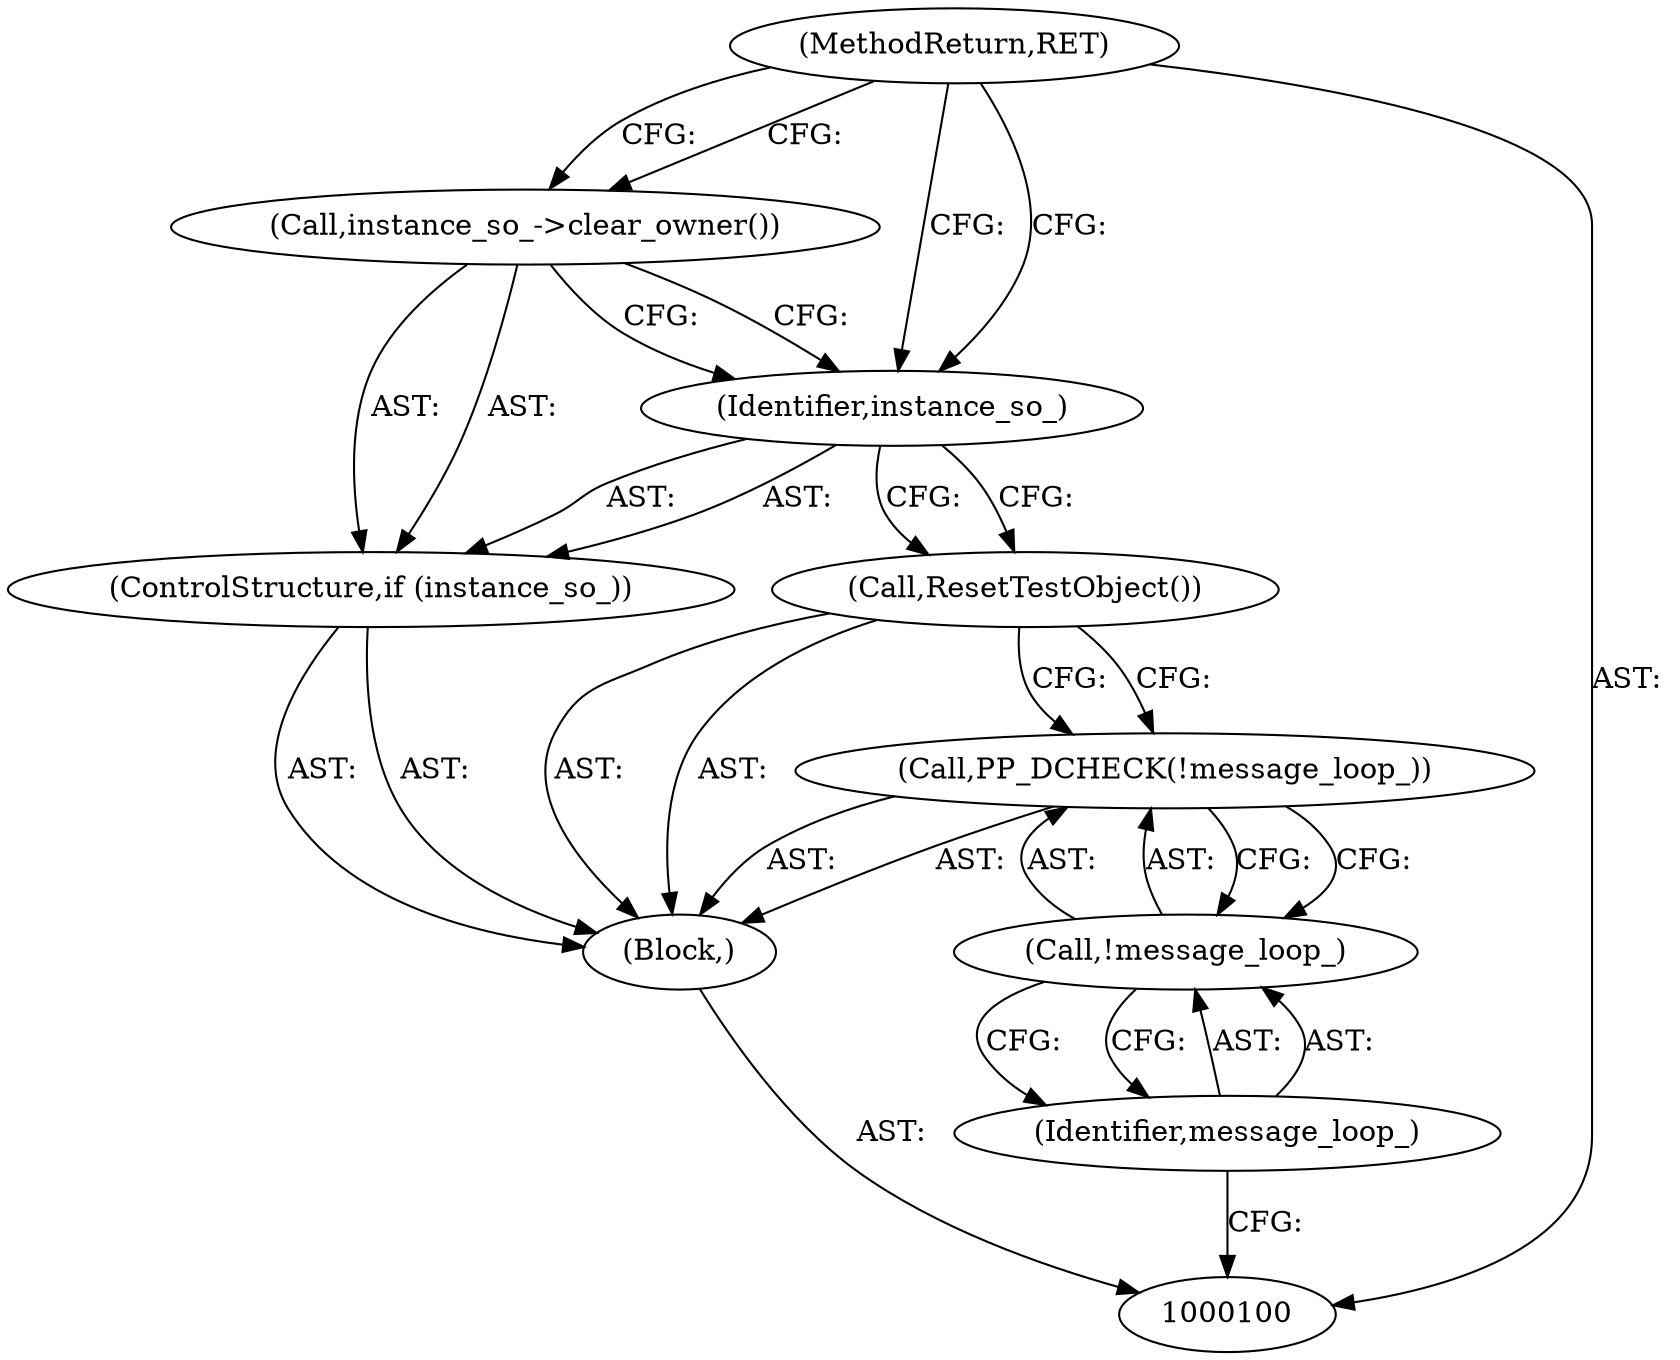 digraph "0_Chrome_dd77c2a41c72589d929db0592565125ca629fb2c_5" {
"1000109" [label="(MethodReturn,RET)"];
"1000101" [label="(Block,)"];
"1000103" [label="(Call,!message_loop_)"];
"1000104" [label="(Identifier,message_loop_)"];
"1000102" [label="(Call,PP_DCHECK(!message_loop_))"];
"1000105" [label="(Call,ResetTestObject())"];
"1000106" [label="(ControlStructure,if (instance_so_))"];
"1000107" [label="(Identifier,instance_so_)"];
"1000108" [label="(Call,instance_so_->clear_owner())"];
"1000109" -> "1000100"  [label="AST: "];
"1000109" -> "1000108"  [label="CFG: "];
"1000109" -> "1000107"  [label="CFG: "];
"1000101" -> "1000100"  [label="AST: "];
"1000102" -> "1000101"  [label="AST: "];
"1000105" -> "1000101"  [label="AST: "];
"1000106" -> "1000101"  [label="AST: "];
"1000103" -> "1000102"  [label="AST: "];
"1000103" -> "1000104"  [label="CFG: "];
"1000104" -> "1000103"  [label="AST: "];
"1000102" -> "1000103"  [label="CFG: "];
"1000104" -> "1000103"  [label="AST: "];
"1000104" -> "1000100"  [label="CFG: "];
"1000103" -> "1000104"  [label="CFG: "];
"1000102" -> "1000101"  [label="AST: "];
"1000102" -> "1000103"  [label="CFG: "];
"1000103" -> "1000102"  [label="AST: "];
"1000105" -> "1000102"  [label="CFG: "];
"1000105" -> "1000101"  [label="AST: "];
"1000105" -> "1000102"  [label="CFG: "];
"1000107" -> "1000105"  [label="CFG: "];
"1000106" -> "1000101"  [label="AST: "];
"1000107" -> "1000106"  [label="AST: "];
"1000108" -> "1000106"  [label="AST: "];
"1000107" -> "1000106"  [label="AST: "];
"1000107" -> "1000105"  [label="CFG: "];
"1000108" -> "1000107"  [label="CFG: "];
"1000109" -> "1000107"  [label="CFG: "];
"1000108" -> "1000106"  [label="AST: "];
"1000108" -> "1000107"  [label="CFG: "];
"1000109" -> "1000108"  [label="CFG: "];
}
